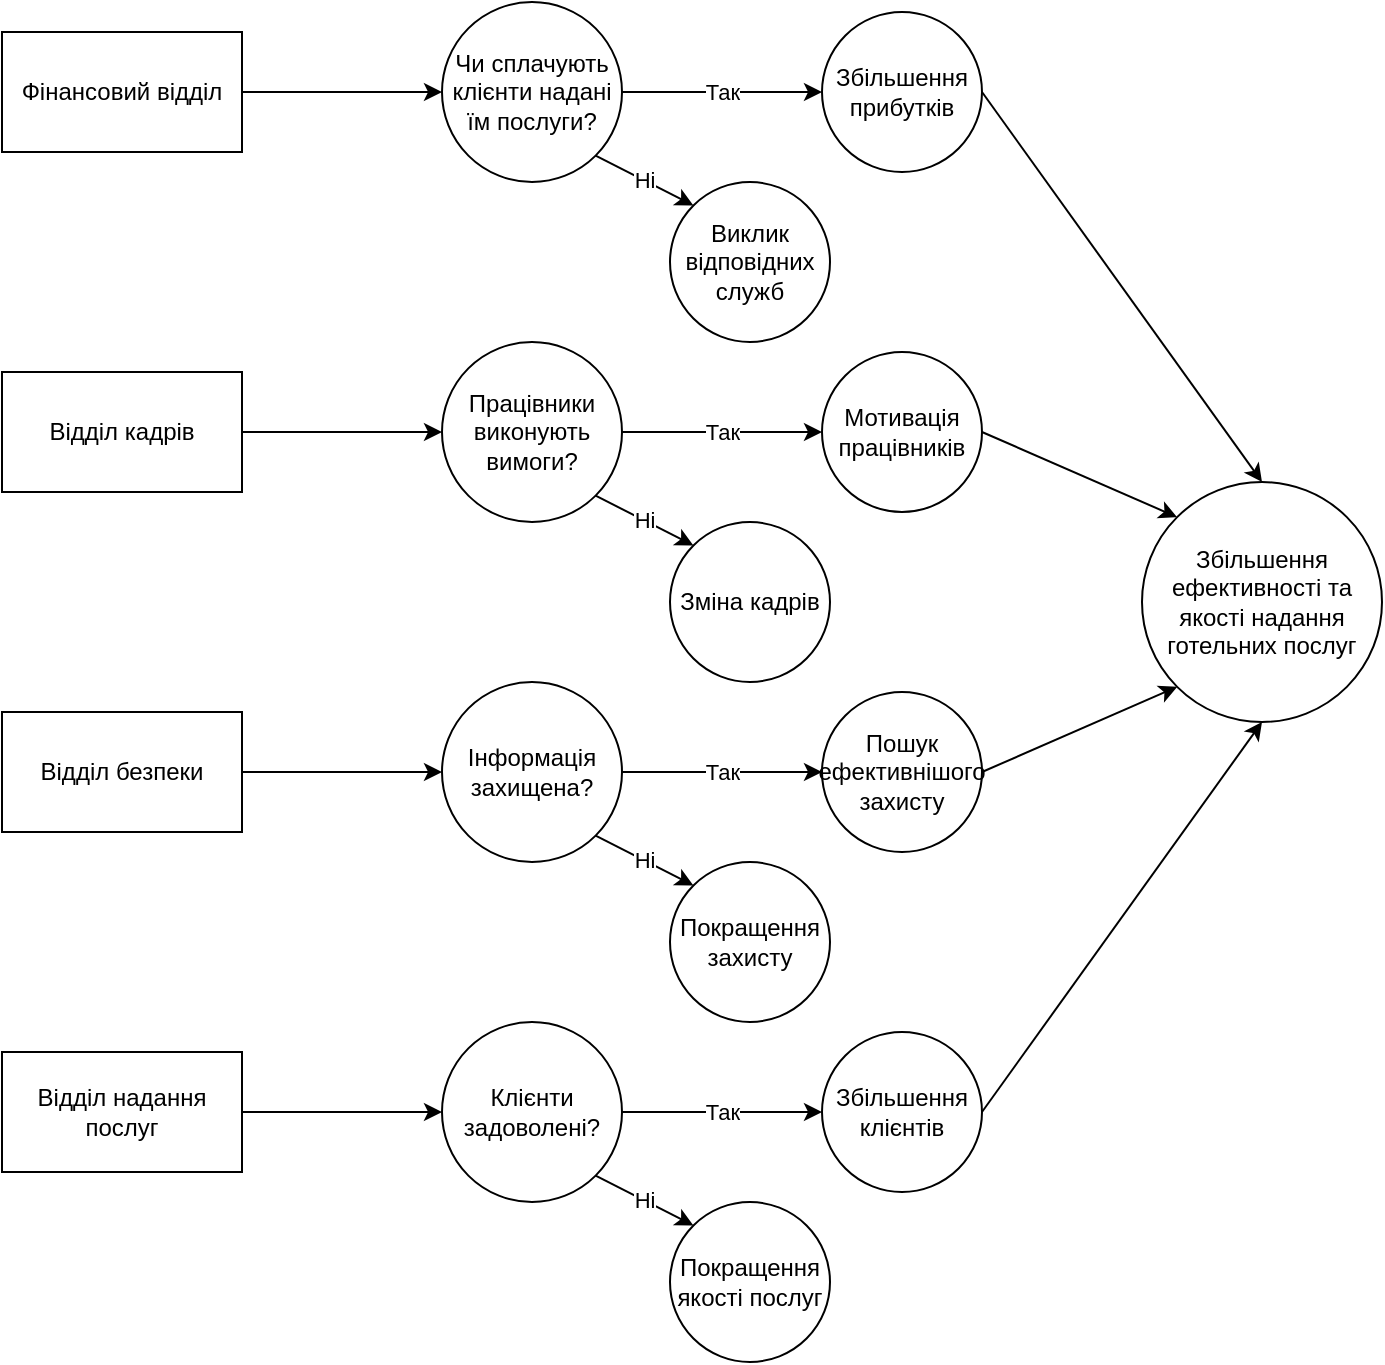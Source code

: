 <mxfile version="16.0.0" type="device"><diagram id="i60fIz8Z2iU6xBus--3f" name="Page-1"><mxGraphModel dx="836" dy="1396" grid="1" gridSize="10" guides="1" tooltips="1" connect="1" arrows="1" fold="1" page="1" pageScale="1" pageWidth="827" pageHeight="1169" math="0" shadow="0"><root><mxCell id="0"/><mxCell id="1" parent="0"/><mxCell id="8iLRvZznDKHeeCbwtrbX-9" style="edgeStyle=orthogonalEdgeStyle;rounded=0;orthogonalLoop=1;jettySize=auto;html=1;exitX=1;exitY=0.5;exitDx=0;exitDy=0;entryX=0;entryY=0.5;entryDx=0;entryDy=0;" edge="1" parent="1" source="8iLRvZznDKHeeCbwtrbX-1" target="8iLRvZznDKHeeCbwtrbX-6"><mxGeometry relative="1" as="geometry"/></mxCell><mxCell id="8iLRvZznDKHeeCbwtrbX-1" value="Фінансовий відділ" style="rounded=0;whiteSpace=wrap;html=1;" vertex="1" parent="1"><mxGeometry x="80" y="150" width="120" height="60" as="geometry"/></mxCell><mxCell id="8iLRvZznDKHeeCbwtrbX-28" style="edgeStyle=none;rounded=0;orthogonalLoop=1;jettySize=auto;html=1;exitX=1;exitY=0.5;exitDx=0;exitDy=0;entryX=0;entryY=0.5;entryDx=0;entryDy=0;" edge="1" parent="1" source="8iLRvZznDKHeeCbwtrbX-2" target="8iLRvZznDKHeeCbwtrbX-14"><mxGeometry relative="1" as="geometry"/></mxCell><mxCell id="8iLRvZznDKHeeCbwtrbX-2" value="Відділ кадрів" style="rounded=0;whiteSpace=wrap;html=1;" vertex="1" parent="1"><mxGeometry x="80" y="320" width="120" height="60" as="geometry"/></mxCell><mxCell id="8iLRvZznDKHeeCbwtrbX-29" style="edgeStyle=none;rounded=0;orthogonalLoop=1;jettySize=auto;html=1;exitX=1;exitY=0.5;exitDx=0;exitDy=0;entryX=0;entryY=0.5;entryDx=0;entryDy=0;" edge="1" parent="1" source="8iLRvZznDKHeeCbwtrbX-3" target="8iLRvZznDKHeeCbwtrbX-19"><mxGeometry relative="1" as="geometry"/></mxCell><mxCell id="8iLRvZznDKHeeCbwtrbX-3" value="Відділ безпеки" style="rounded=0;whiteSpace=wrap;html=1;" vertex="1" parent="1"><mxGeometry x="80" y="490" width="120" height="60" as="geometry"/></mxCell><mxCell id="8iLRvZznDKHeeCbwtrbX-30" style="edgeStyle=none;rounded=0;orthogonalLoop=1;jettySize=auto;html=1;exitX=1;exitY=0.5;exitDx=0;exitDy=0;entryX=0;entryY=0.5;entryDx=0;entryDy=0;" edge="1" parent="1" source="8iLRvZznDKHeeCbwtrbX-4" target="8iLRvZznDKHeeCbwtrbX-25"><mxGeometry relative="1" as="geometry"/></mxCell><mxCell id="8iLRvZznDKHeeCbwtrbX-4" value="Відділ надання послуг" style="rounded=0;whiteSpace=wrap;html=1;" vertex="1" parent="1"><mxGeometry x="80" y="660" width="120" height="60" as="geometry"/></mxCell><mxCell id="8iLRvZznDKHeeCbwtrbX-10" value="Так" style="edgeStyle=orthogonalEdgeStyle;rounded=0;orthogonalLoop=1;jettySize=auto;html=1;exitX=1;exitY=0.5;exitDx=0;exitDy=0;entryX=0;entryY=0.5;entryDx=0;entryDy=0;" edge="1" parent="1" source="8iLRvZznDKHeeCbwtrbX-6" target="8iLRvZznDKHeeCbwtrbX-7"><mxGeometry relative="1" as="geometry"/></mxCell><mxCell id="8iLRvZznDKHeeCbwtrbX-11" value="Ні" style="rounded=0;orthogonalLoop=1;jettySize=auto;html=1;exitX=1;exitY=1;exitDx=0;exitDy=0;entryX=0;entryY=0;entryDx=0;entryDy=0;" edge="1" parent="1" source="8iLRvZznDKHeeCbwtrbX-6" target="8iLRvZznDKHeeCbwtrbX-8"><mxGeometry relative="1" as="geometry"/></mxCell><mxCell id="8iLRvZznDKHeeCbwtrbX-6" value="Чи сплачують клієнти надані їм послуги?" style="ellipse;whiteSpace=wrap;html=1;aspect=fixed;" vertex="1" parent="1"><mxGeometry x="300" y="135" width="90" height="90" as="geometry"/></mxCell><mxCell id="8iLRvZznDKHeeCbwtrbX-36" style="edgeStyle=none;rounded=0;orthogonalLoop=1;jettySize=auto;html=1;exitX=1;exitY=0.5;exitDx=0;exitDy=0;entryX=0.5;entryY=0;entryDx=0;entryDy=0;" edge="1" parent="1" source="8iLRvZznDKHeeCbwtrbX-7" target="8iLRvZznDKHeeCbwtrbX-31"><mxGeometry relative="1" as="geometry"/></mxCell><mxCell id="8iLRvZznDKHeeCbwtrbX-7" value="Збільшення прибутків" style="ellipse;whiteSpace=wrap;html=1;aspect=fixed;" vertex="1" parent="1"><mxGeometry x="490" y="140" width="80" height="80" as="geometry"/></mxCell><mxCell id="8iLRvZznDKHeeCbwtrbX-8" value="Виклик відповідних служб" style="ellipse;whiteSpace=wrap;html=1;aspect=fixed;" vertex="1" parent="1"><mxGeometry x="414" y="225" width="80" height="80" as="geometry"/></mxCell><mxCell id="8iLRvZznDKHeeCbwtrbX-12" value="Так" style="edgeStyle=orthogonalEdgeStyle;rounded=0;orthogonalLoop=1;jettySize=auto;html=1;exitX=1;exitY=0.5;exitDx=0;exitDy=0;entryX=0;entryY=0.5;entryDx=0;entryDy=0;" edge="1" parent="1" source="8iLRvZznDKHeeCbwtrbX-14" target="8iLRvZznDKHeeCbwtrbX-15"><mxGeometry relative="1" as="geometry"/></mxCell><mxCell id="8iLRvZznDKHeeCbwtrbX-13" value="Ні" style="rounded=0;orthogonalLoop=1;jettySize=auto;html=1;exitX=1;exitY=1;exitDx=0;exitDy=0;entryX=0;entryY=0;entryDx=0;entryDy=0;" edge="1" parent="1" source="8iLRvZznDKHeeCbwtrbX-14" target="8iLRvZznDKHeeCbwtrbX-16"><mxGeometry relative="1" as="geometry"/></mxCell><mxCell id="8iLRvZznDKHeeCbwtrbX-14" value="Працівники виконують вимоги?" style="ellipse;whiteSpace=wrap;html=1;aspect=fixed;" vertex="1" parent="1"><mxGeometry x="300" y="305" width="90" height="90" as="geometry"/></mxCell><mxCell id="8iLRvZznDKHeeCbwtrbX-35" style="edgeStyle=none;rounded=0;orthogonalLoop=1;jettySize=auto;html=1;exitX=1;exitY=0.5;exitDx=0;exitDy=0;entryX=0;entryY=0;entryDx=0;entryDy=0;" edge="1" parent="1" source="8iLRvZznDKHeeCbwtrbX-15" target="8iLRvZznDKHeeCbwtrbX-31"><mxGeometry relative="1" as="geometry"/></mxCell><mxCell id="8iLRvZznDKHeeCbwtrbX-15" value="Мотивація працівників" style="ellipse;whiteSpace=wrap;html=1;aspect=fixed;" vertex="1" parent="1"><mxGeometry x="490" y="310" width="80" height="80" as="geometry"/></mxCell><mxCell id="8iLRvZznDKHeeCbwtrbX-16" value="Зміна кадрів" style="ellipse;whiteSpace=wrap;html=1;aspect=fixed;" vertex="1" parent="1"><mxGeometry x="414" y="395" width="80" height="80" as="geometry"/></mxCell><mxCell id="8iLRvZznDKHeeCbwtrbX-17" value="Так" style="edgeStyle=orthogonalEdgeStyle;rounded=0;orthogonalLoop=1;jettySize=auto;html=1;exitX=1;exitY=0.5;exitDx=0;exitDy=0;entryX=0;entryY=0.5;entryDx=0;entryDy=0;" edge="1" parent="1" source="8iLRvZznDKHeeCbwtrbX-19" target="8iLRvZznDKHeeCbwtrbX-20"><mxGeometry relative="1" as="geometry"/></mxCell><mxCell id="8iLRvZznDKHeeCbwtrbX-18" value="Ні" style="rounded=0;orthogonalLoop=1;jettySize=auto;html=1;exitX=1;exitY=1;exitDx=0;exitDy=0;entryX=0;entryY=0;entryDx=0;entryDy=0;" edge="1" parent="1" source="8iLRvZznDKHeeCbwtrbX-19" target="8iLRvZznDKHeeCbwtrbX-21"><mxGeometry relative="1" as="geometry"/></mxCell><mxCell id="8iLRvZznDKHeeCbwtrbX-19" value="Інформація захищена?" style="ellipse;whiteSpace=wrap;html=1;aspect=fixed;" vertex="1" parent="1"><mxGeometry x="300" y="475" width="90" height="90" as="geometry"/></mxCell><mxCell id="8iLRvZznDKHeeCbwtrbX-33" style="edgeStyle=none;rounded=0;orthogonalLoop=1;jettySize=auto;html=1;exitX=1;exitY=0.5;exitDx=0;exitDy=0;entryX=0;entryY=1;entryDx=0;entryDy=0;" edge="1" parent="1" source="8iLRvZznDKHeeCbwtrbX-20" target="8iLRvZznDKHeeCbwtrbX-31"><mxGeometry relative="1" as="geometry"/></mxCell><mxCell id="8iLRvZznDKHeeCbwtrbX-20" value="Пошук ефективнішого захисту" style="ellipse;whiteSpace=wrap;html=1;aspect=fixed;" vertex="1" parent="1"><mxGeometry x="490" y="480" width="80" height="80" as="geometry"/></mxCell><mxCell id="8iLRvZznDKHeeCbwtrbX-21" value="Покращення захисту" style="ellipse;whiteSpace=wrap;html=1;aspect=fixed;" vertex="1" parent="1"><mxGeometry x="414" y="565" width="80" height="80" as="geometry"/></mxCell><mxCell id="8iLRvZznDKHeeCbwtrbX-23" value="Так" style="edgeStyle=orthogonalEdgeStyle;rounded=0;orthogonalLoop=1;jettySize=auto;html=1;exitX=1;exitY=0.5;exitDx=0;exitDy=0;entryX=0;entryY=0.5;entryDx=0;entryDy=0;" edge="1" parent="1" source="8iLRvZznDKHeeCbwtrbX-25" target="8iLRvZznDKHeeCbwtrbX-26"><mxGeometry relative="1" as="geometry"/></mxCell><mxCell id="8iLRvZznDKHeeCbwtrbX-24" value="Ні" style="rounded=0;orthogonalLoop=1;jettySize=auto;html=1;exitX=1;exitY=1;exitDx=0;exitDy=0;entryX=0;entryY=0;entryDx=0;entryDy=0;" edge="1" parent="1" source="8iLRvZznDKHeeCbwtrbX-25" target="8iLRvZznDKHeeCbwtrbX-27"><mxGeometry relative="1" as="geometry"/></mxCell><mxCell id="8iLRvZznDKHeeCbwtrbX-25" value="Клієнти задоволені?" style="ellipse;whiteSpace=wrap;html=1;aspect=fixed;" vertex="1" parent="1"><mxGeometry x="300" y="645" width="90" height="90" as="geometry"/></mxCell><mxCell id="8iLRvZznDKHeeCbwtrbX-32" style="edgeStyle=none;rounded=0;orthogonalLoop=1;jettySize=auto;html=1;exitX=1;exitY=0.5;exitDx=0;exitDy=0;entryX=0.5;entryY=1;entryDx=0;entryDy=0;" edge="1" parent="1" source="8iLRvZznDKHeeCbwtrbX-26" target="8iLRvZznDKHeeCbwtrbX-31"><mxGeometry relative="1" as="geometry"/></mxCell><mxCell id="8iLRvZznDKHeeCbwtrbX-26" value="Збільшення клієнтів" style="ellipse;whiteSpace=wrap;html=1;aspect=fixed;" vertex="1" parent="1"><mxGeometry x="490" y="650" width="80" height="80" as="geometry"/></mxCell><mxCell id="8iLRvZznDKHeeCbwtrbX-27" value="Покращення якості послуг" style="ellipse;whiteSpace=wrap;html=1;aspect=fixed;" vertex="1" parent="1"><mxGeometry x="414" y="735" width="80" height="80" as="geometry"/></mxCell><mxCell id="8iLRvZznDKHeeCbwtrbX-31" value="Збільшення ефективності та якості надання готельних послуг" style="ellipse;whiteSpace=wrap;html=1;aspect=fixed;" vertex="1" parent="1"><mxGeometry x="650" y="375" width="120" height="120" as="geometry"/></mxCell></root></mxGraphModel></diagram></mxfile>